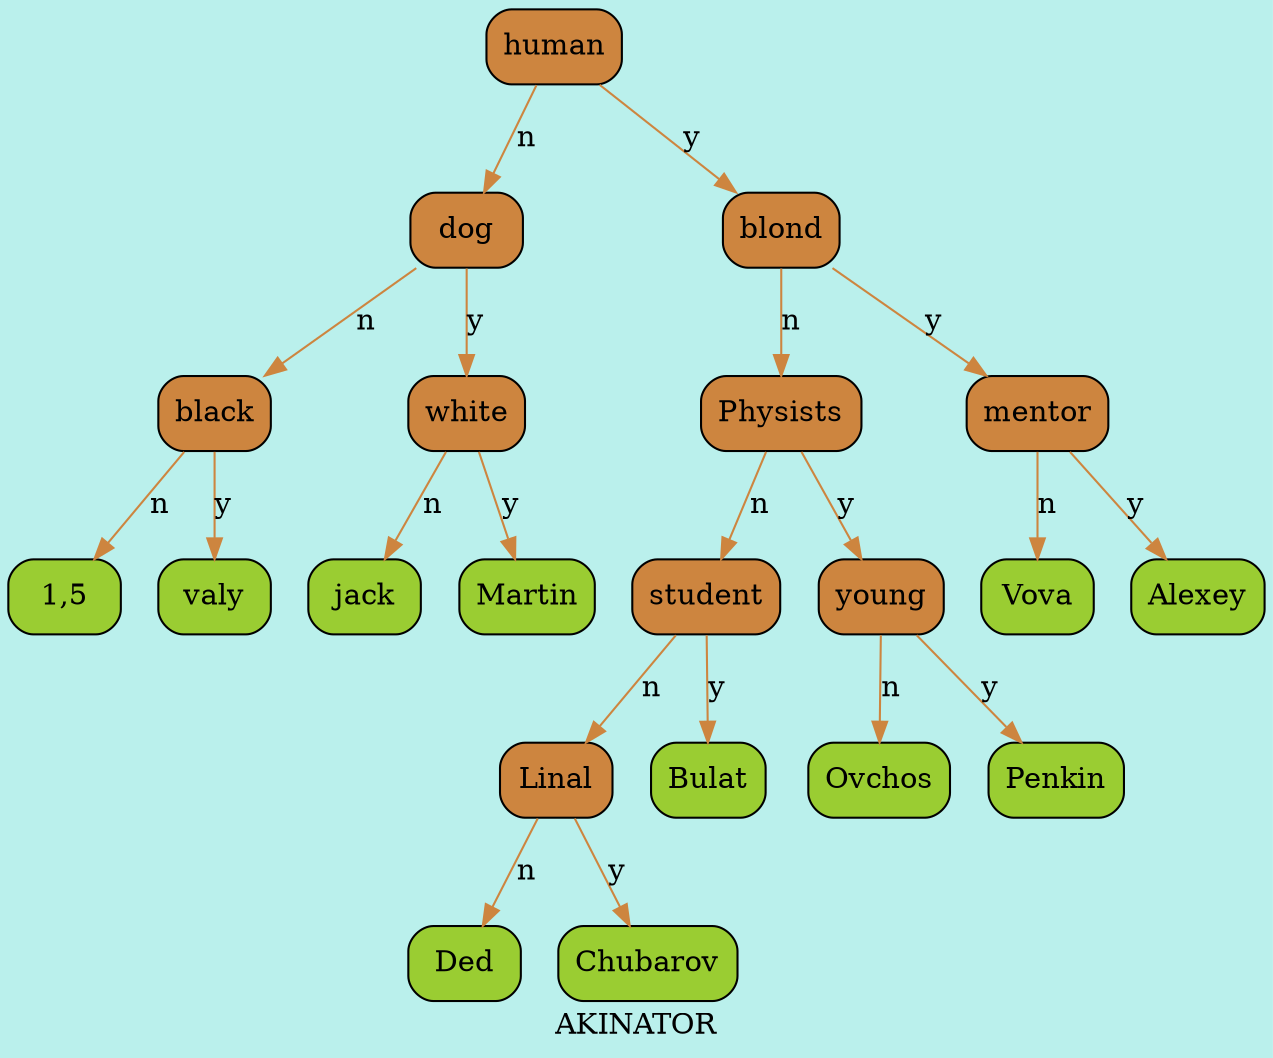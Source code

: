 digraph AKINATOR{
label = < AKINATOR >;
bgcolor = "#BAF0EC";
node [shape = record ];
edge [style = filled ];
 0 [shape = Mrecord, style = filled, fillcolor = Peru, label = "human" ];
 1 [shape = Mrecord, style = filled, fillcolor = Peru, label = "dog" ];
 2 [shape = Mrecord, style = filled, fillcolor = Peru, label = "black" ];
 3 [shape = Mrecord, style = filled, fillcolor = YellowGreen, label = "1,5" ];
 4 [shape = Mrecord, style = filled, fillcolor = YellowGreen, label = "valy" ];
 5 [shape = Mrecord, style = filled, fillcolor = Peru, label = "white" ];
 6 [shape = Mrecord, style = filled, fillcolor = YellowGreen, label = "jack" ];
 7 [shape = Mrecord, style = filled, fillcolor = YellowGreen, label = "Martin" ];
 8 [shape = Mrecord, style = filled, fillcolor = Peru, label = "blond" ];
 9 [shape = Mrecord, style = filled, fillcolor = Peru, label = "Physists" ];
 10 [shape = Mrecord, style = filled, fillcolor = Peru, label = "student" ];
 11 [shape = Mrecord, style = filled, fillcolor = Peru, label = "Linal" ];
 12 [shape = Mrecord, style = filled, fillcolor = YellowGreen, label = "Ded" ];
 13 [shape = Mrecord, style = filled, fillcolor = YellowGreen, label = "Chubarov" ];
 14 [shape = Mrecord, style = filled, fillcolor = YellowGreen, label = "Bulat" ];
 15 [shape = Mrecord, style = filled, fillcolor = Peru, label = "young" ];
 16 [shape = Mrecord, style = filled, fillcolor = YellowGreen, label = "Ovchos" ];
 17 [shape = Mrecord, style = filled, fillcolor = YellowGreen, label = "Penkin" ];
 18 [shape = Mrecord, style = filled, fillcolor = Peru, label = "mentor" ];
 19 [shape = Mrecord, style = filled, fillcolor = YellowGreen, label = "Vova" ];
 20 [shape = Mrecord, style = filled, fillcolor = YellowGreen, label = "Alexey" ];
0 -> 1[label = n] [ color = Peru ];
1 -> 2[label = n] [ color = Peru ];
2 -> 3[label = n] [ color = Peru ];
2 -> 4[label = y] [ color = Peru ];
1 -> 5[label = y] [ color = Peru ];
5 -> 6[label = n] [ color = Peru ];
5 -> 7[label = y] [ color = Peru ];
0 -> 8[label = y] [ color = Peru ];
8 -> 9[label = n] [ color = Peru ];
9 -> 10[label = n] [ color = Peru ];
10 -> 11[label = n] [ color = Peru ];
11 -> 12[label = n] [ color = Peru ];
11 -> 13[label = y] [ color = Peru ];
10 -> 14[label = y] [ color = Peru ];
9 -> 15[label = y] [ color = Peru ];
15 -> 16[label = n] [ color = Peru ];
15 -> 17[label = y] [ color = Peru ];
8 -> 18[label = y] [ color = Peru ];
18 -> 19[label = n] [ color = Peru ];
18 -> 20[label = y] [ color = Peru ];
}